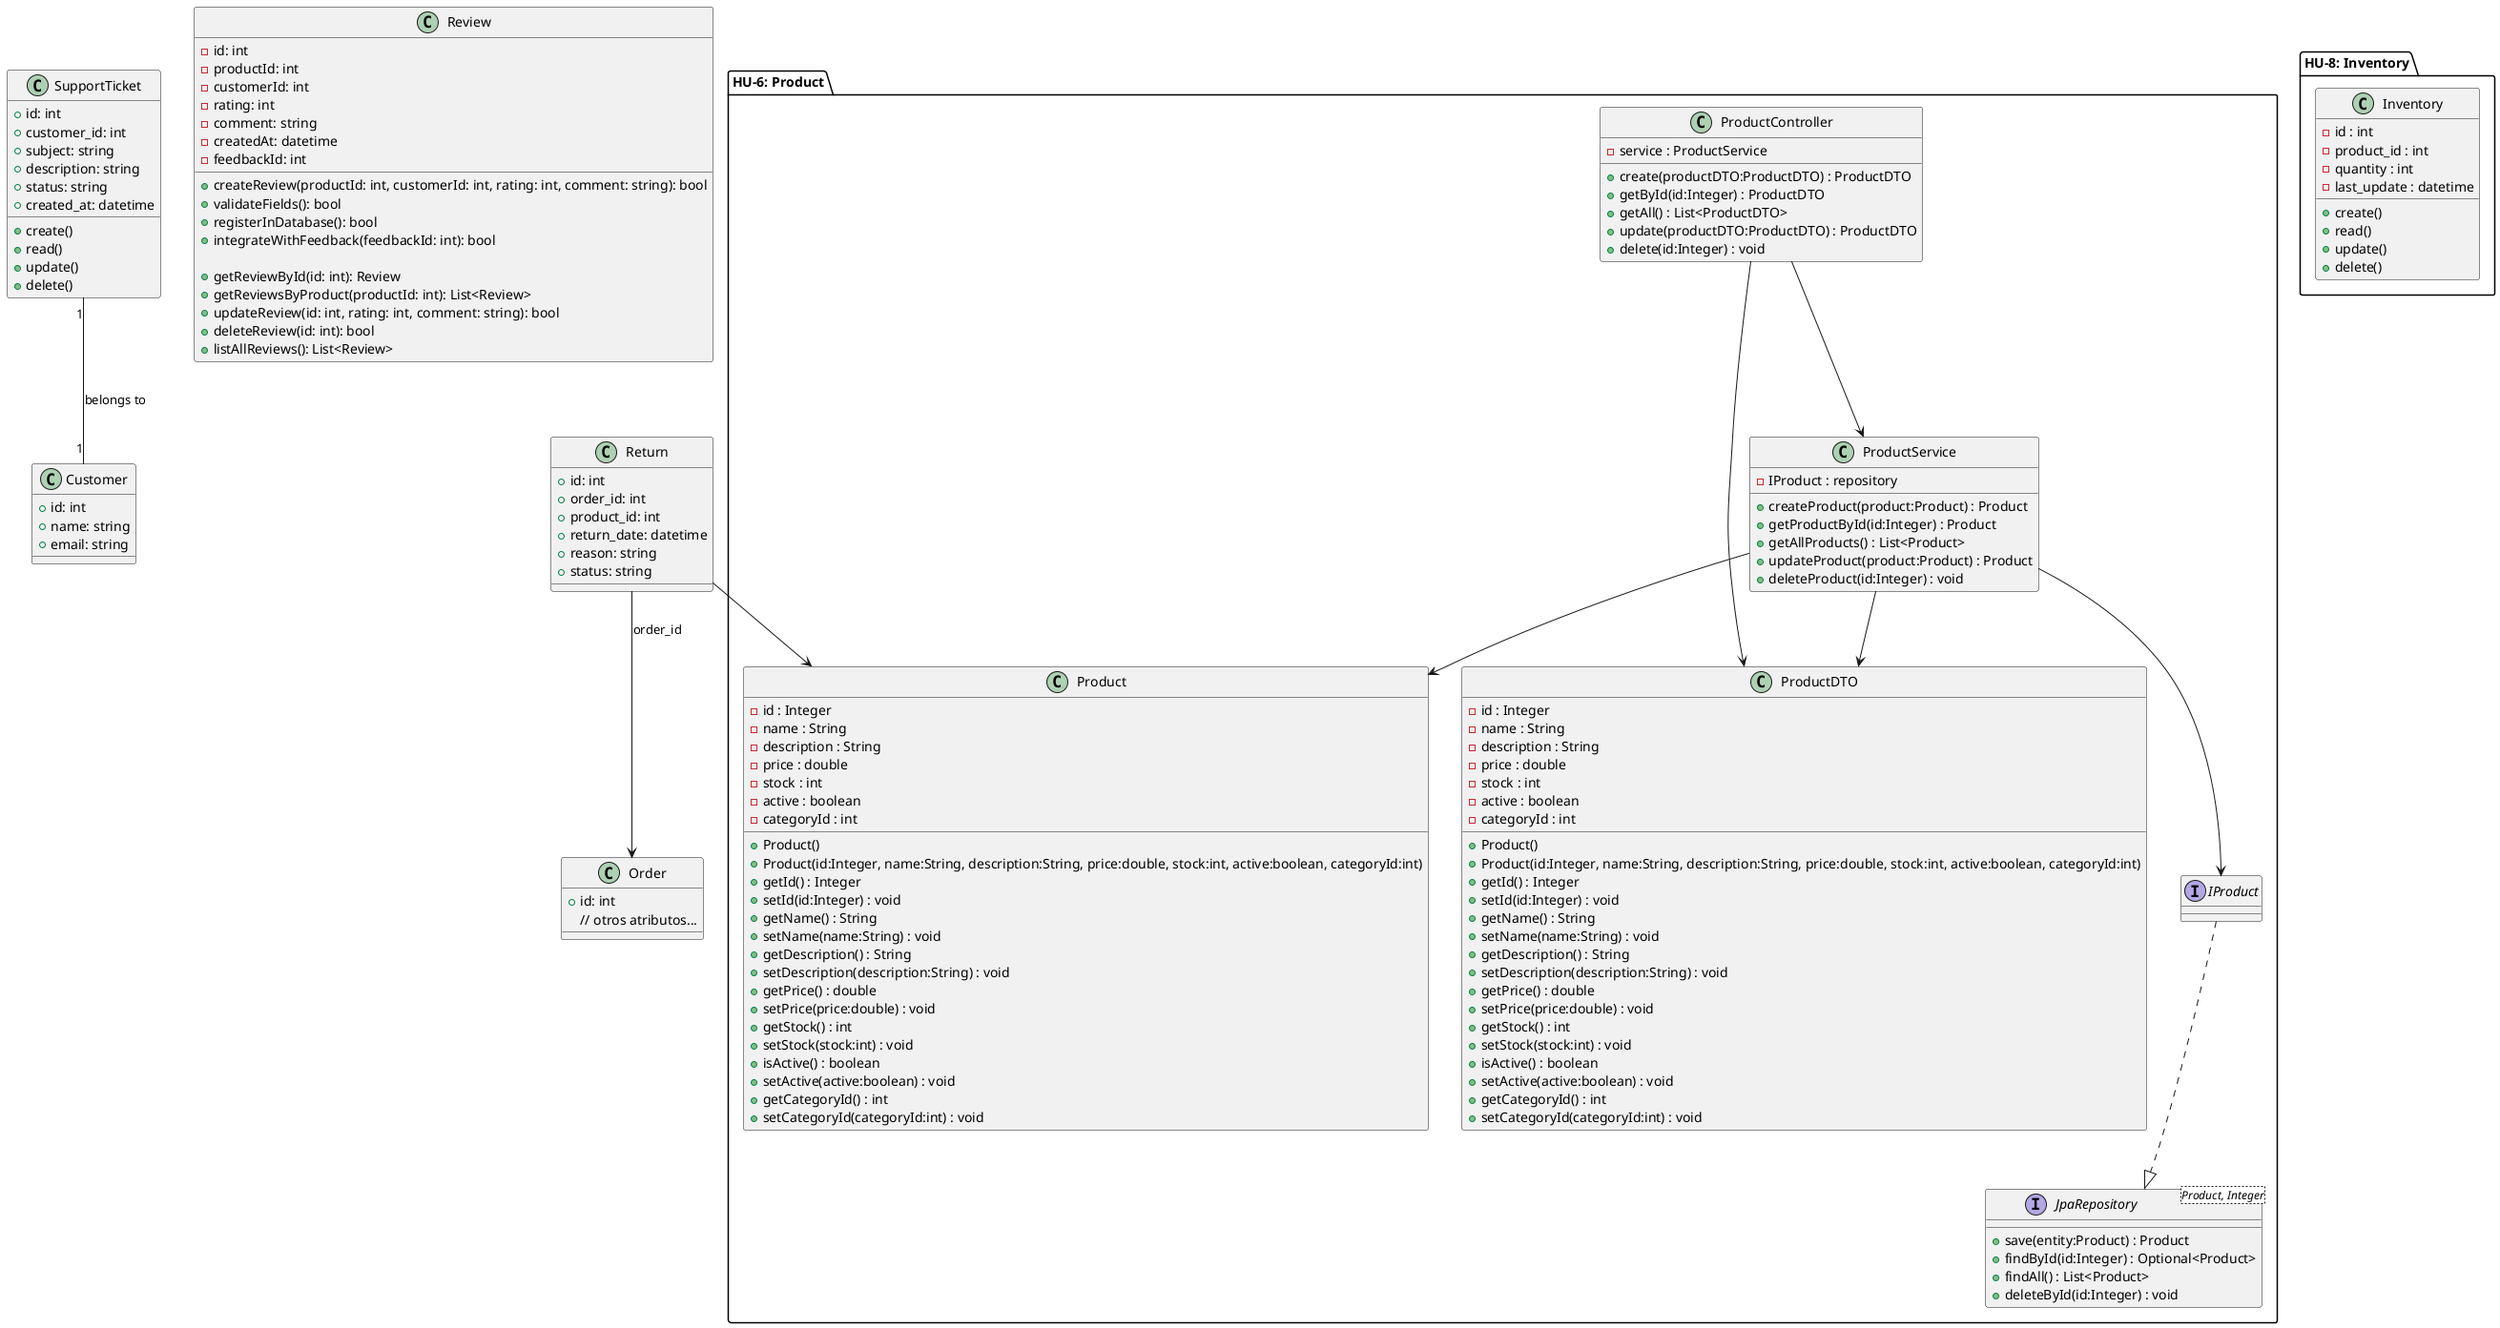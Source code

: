 @startuml

class SupportTicket {
  +id: int
  +customer_id: int
  +subject: string
  +description: string
  +status: string
  +created_at: datetime

  +create()
  +read()
  +update()
  +delete()
}

class Customer {
  +id: int
  +name: string
  +email: string
}

SupportTicket "1" -- "1" Customer : belongs to
    class Review {
    - id: int
    - productId: int
    - customerId: int
    - rating: int
    - comment: string
    - createdAt: datetime
    - feedbackId: int

    + createReview(productId: int, customerId: int, rating: int, comment: string): bool
    + validateFields(): bool
    + registerInDatabase(): bool
    + integrateWithFeedback(feedbackId: int): bool

    + getReviewById(id: int): Review
    + getReviewsByProduct(productId: int): List<Review>
    + updateReview(id: int, rating: int, comment: string): bool
    + deleteReview(id: int): bool
    + listAllReviews(): List<Review>
    }

    package "HU-8: Inventory" {

  class Inventory {
        - id : int
        - product_id : int
        - quantity : int
        - last_update : datetime
        + create()
        + read()
        + update()
        + delete()
  }

}
package "HU-6: Product" {
  class Product {
    - id : Integer
    - name : String
    - description : String
    - price : double
    - stock : int
    - active : boolean
    - categoryId : int

    + Product()
    + Product(id:Integer, name:String, description:String, price:double, stock:int, active:boolean, categoryId:int)
    + getId() : Integer
    + setId(id:Integer) : void
    + getName() : String
    + setName(name:String) : void
    + getDescription() : String
    + setDescription(description:String) : void
    + getPrice() : double
    + setPrice(price:double) : void
    + getStock() : int
    + setStock(stock:int) : void
    + isActive() : boolean
    + setActive(active:boolean) : void
    + getCategoryId() : int
    + setCategoryId(categoryId:int) : void
  }

  interface IProduct {
  }

  interface JpaRepository<Product, Integer> {
    + save(entity:Product) : Product
    + findById(id:Integer) : Optional<Product>
    + findAll() : List<Product>
    + deleteById(id:Integer) : void
  }
  class ProductDTO {

    - id : Integer
    - name : String
    - description : String
    - price : double
    - stock : int
    - active : boolean
    - categoryId : int

    + Product()
    + Product(id:Integer, name:String, description:String, price:double, stock:int, active:boolean, categoryId:int)
    + getId() : Integer
    + setId(id:Integer) : void
    + getName() : String
    + setName(name:String) : void
    + getDescription() : String
    + setDescription(description:String) : void
    + getPrice() : double
    + setPrice(price:double) : void
    + getStock() : int
    + setStock(stock:int) : void
    + isActive() : boolean
    + setActive(active:boolean) : void
    + getCategoryId() : int
    + setCategoryId(categoryId:int) : void

  }

  class ProductService {
    - IProduct : repository

    + createProduct(product:Product) : Product
    + getProductById(id:Integer) : Product
    + getAllProducts() : List<Product>
    + updateProduct(product:Product) : Product
    + deleteProduct(id:Integer) : void

  }

  class ProductController {
    - service : ProductService
    + create(productDTO:ProductDTO) : ProductDTO
    + getById(id:Integer) : ProductDTO
    + getAll() : List<ProductDTO>
    + update(productDTO:ProductDTO) : ProductDTO
    + delete(id:Integer) : void
  }


  ' Relaciones
  IProduct ..|> JpaRepository
  ProductService --> IProduct
  ProductService --> ProductDTO
  ProductService --> Product
  ProductController --> ProductService
  ProductController --> ProductDTO

}

class Return {
  +id: int
  +order_id: int
  +product_id: int
  +return_date: datetime
  +reason: string
  +status: string
}

class Order {
  +id: int
  // otros atributos...
}

Return --> Order : order_id
Return --> Product
@enduml
